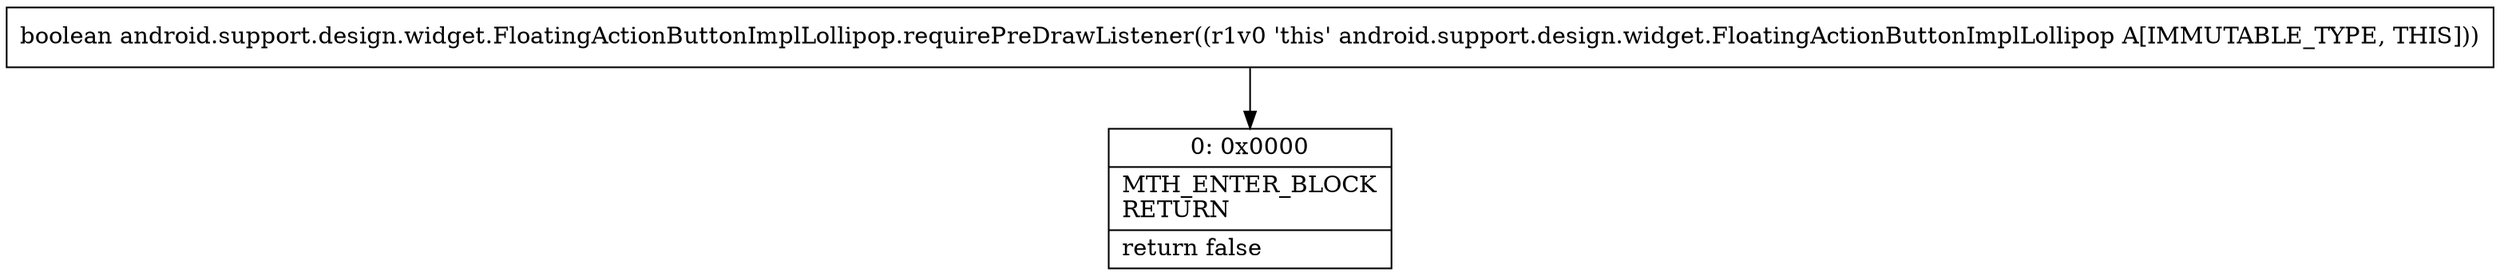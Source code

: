 digraph "CFG forandroid.support.design.widget.FloatingActionButtonImplLollipop.requirePreDrawListener()Z" {
Node_0 [shape=record,label="{0\:\ 0x0000|MTH_ENTER_BLOCK\lRETURN\l|return false\l}"];
MethodNode[shape=record,label="{boolean android.support.design.widget.FloatingActionButtonImplLollipop.requirePreDrawListener((r1v0 'this' android.support.design.widget.FloatingActionButtonImplLollipop A[IMMUTABLE_TYPE, THIS])) }"];
MethodNode -> Node_0;
}

